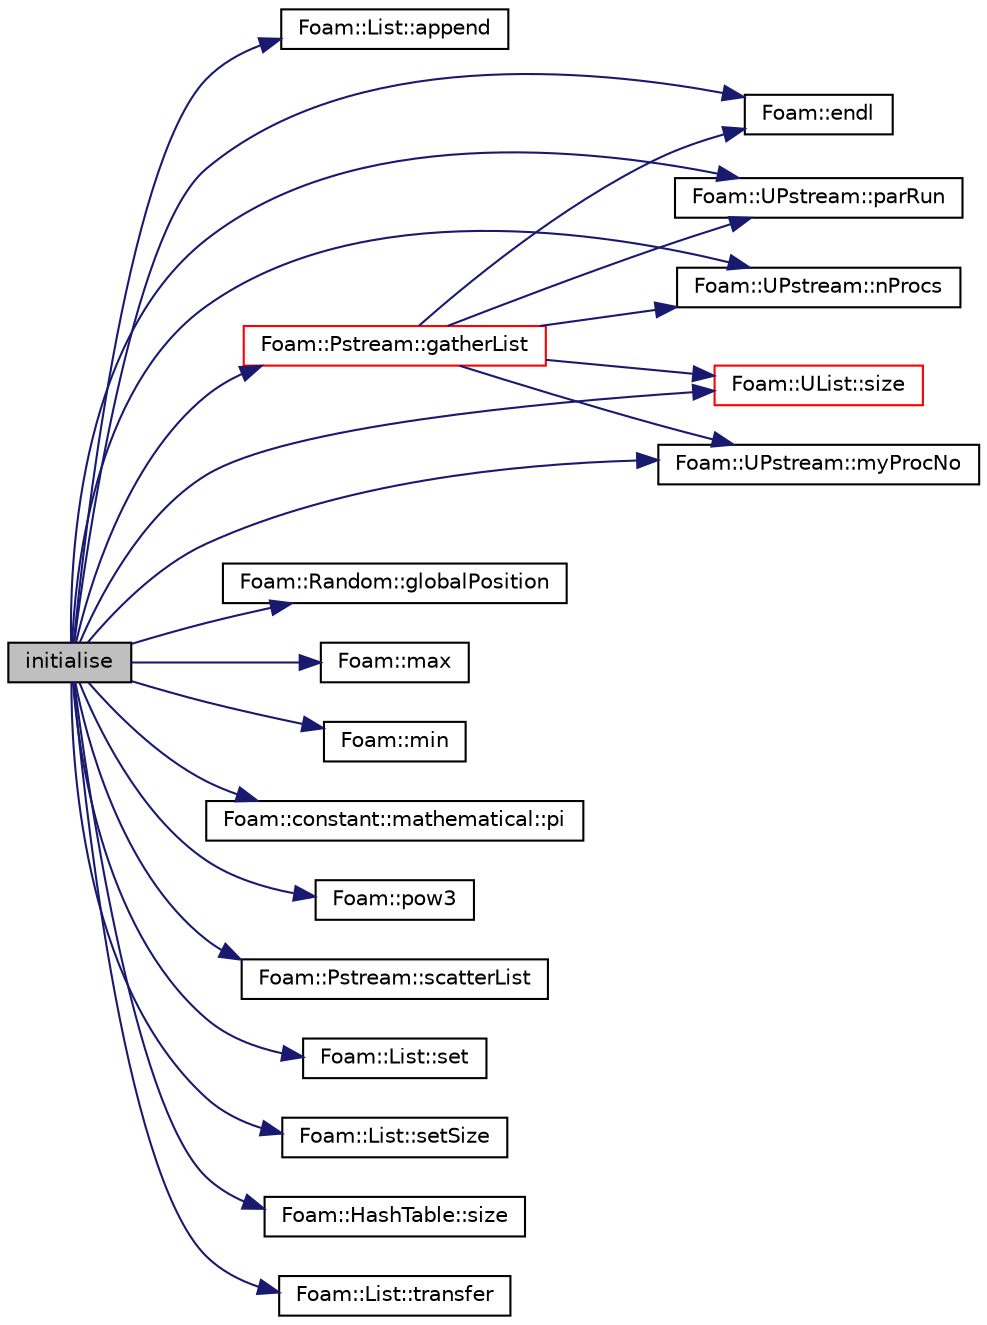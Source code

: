 digraph "initialise"
{
  bgcolor="transparent";
  edge [fontname="Helvetica",fontsize="10",labelfontname="Helvetica",labelfontsize="10"];
  node [fontname="Helvetica",fontsize="10",shape=record];
  rankdir="LR";
  Node1 [label="initialise",height=0.2,width=0.4,color="black", fillcolor="grey75", style="filled" fontcolor="black"];
  Node1 -> Node2 [color="midnightblue",fontsize="10",style="solid",fontname="Helvetica"];
  Node2 [label="Foam::List::append",height=0.2,width=0.4,color="black",URL="$classFoam_1_1List.html#a60154ba249e76de3c6733f629b579898",tooltip="Append an element at the end of the list. "];
  Node1 -> Node3 [color="midnightblue",fontsize="10",style="solid",fontname="Helvetica"];
  Node3 [label="Foam::endl",height=0.2,width=0.4,color="black",URL="$namespaceFoam.html#a2db8fe02a0d3909e9351bb4275b23ce4",tooltip="Add newline and flush stream. "];
  Node1 -> Node4 [color="midnightblue",fontsize="10",style="solid",fontname="Helvetica"];
  Node4 [label="Foam::Pstream::gatherList",height=0.2,width=0.4,color="red",URL="$classFoam_1_1Pstream.html#afbdf64fb42cd760690d51a9a321792d9",tooltip="Gather data but keep individual values separate. "];
  Node4 -> Node5 [color="midnightblue",fontsize="10",style="solid",fontname="Helvetica"];
  Node5 [label="Foam::UPstream::parRun",height=0.2,width=0.4,color="black",URL="$classFoam_1_1UPstream.html#adbb27f04b5705440fb8b09f278059011",tooltip="Is this a parallel run? "];
  Node4 -> Node6 [color="midnightblue",fontsize="10",style="solid",fontname="Helvetica"];
  Node6 [label="Foam::UPstream::nProcs",height=0.2,width=0.4,color="black",URL="$classFoam_1_1UPstream.html#aada0e04d8127eda8ee95be0772754a4f",tooltip="Number of processes in parallel run. "];
  Node4 -> Node7 [color="midnightblue",fontsize="10",style="solid",fontname="Helvetica"];
  Node7 [label="Foam::UList::size",height=0.2,width=0.4,color="red",URL="$classFoam_1_1UList.html#afee03bfededf699921815b2bf3c41e35",tooltip="Override size to be inconsistent with allocated storage. "];
  Node4 -> Node8 [color="midnightblue",fontsize="10",style="solid",fontname="Helvetica"];
  Node8 [label="Foam::UPstream::myProcNo",height=0.2,width=0.4,color="black",URL="$classFoam_1_1UPstream.html#afc74d89573de32a3032c916f8cdd1733",tooltip="Number of this process (starting from masterNo() = 0) "];
  Node4 -> Node3 [color="midnightblue",fontsize="10",style="solid",fontname="Helvetica"];
  Node1 -> Node9 [color="midnightblue",fontsize="10",style="solid",fontname="Helvetica"];
  Node9 [label="Foam::Random::globalPosition",height=0.2,width=0.4,color="black",URL="$classFoam_1_1Random.html#abd4fd894dadfb5c373ea1943724bf0cb",tooltip="Return a sample on the interval [start,end]. "];
  Node1 -> Node10 [color="midnightblue",fontsize="10",style="solid",fontname="Helvetica"];
  Node10 [label="Foam::max",height=0.2,width=0.4,color="black",URL="$namespaceFoam.html#a0e0c00c14acbabe88eec56a8b0fa2806",tooltip="Find the max value in labelHashSet, optionally limited by second argument. "];
  Node1 -> Node11 [color="midnightblue",fontsize="10",style="solid",fontname="Helvetica"];
  Node11 [label="Foam::min",height=0.2,width=0.4,color="black",URL="$namespaceFoam.html#a96b65441175bbfb9a869045dc05fb0b9",tooltip="Find the min value in labelHashSet, optionally limited by second argument. "];
  Node1 -> Node8 [color="midnightblue",fontsize="10",style="solid",fontname="Helvetica"];
  Node1 -> Node6 [color="midnightblue",fontsize="10",style="solid",fontname="Helvetica"];
  Node1 -> Node5 [color="midnightblue",fontsize="10",style="solid",fontname="Helvetica"];
  Node1 -> Node12 [color="midnightblue",fontsize="10",style="solid",fontname="Helvetica"];
  Node12 [label="Foam::constant::mathematical::pi",height=0.2,width=0.4,color="black",URL="$namespaceFoam_1_1constant_1_1mathematical.html#ab8005f9f2f9b1371555df4dd0ad907ba"];
  Node1 -> Node13 [color="midnightblue",fontsize="10",style="solid",fontname="Helvetica"];
  Node13 [label="Foam::pow3",height=0.2,width=0.4,color="black",URL="$namespaceFoam.html#a2e8f5d970ee4fb466536c3c46bae91fe"];
  Node1 -> Node14 [color="midnightblue",fontsize="10",style="solid",fontname="Helvetica"];
  Node14 [label="Foam::Pstream::scatterList",height=0.2,width=0.4,color="black",URL="$classFoam_1_1Pstream.html#a23c38ee54f04c9d53a327db9edbdb7f0",tooltip="Scatter data. Reverse of gatherList. "];
  Node1 -> Node15 [color="midnightblue",fontsize="10",style="solid",fontname="Helvetica"];
  Node15 [label="Foam::List::set",height=0.2,width=0.4,color="black",URL="$classFoam_1_1List.html#a9c583af46074f580ff692170d48899ac",tooltip="A bitSet::set() method for a list of bool. "];
  Node1 -> Node16 [color="midnightblue",fontsize="10",style="solid",fontname="Helvetica"];
  Node16 [label="Foam::List::setSize",height=0.2,width=0.4,color="black",URL="$classFoam_1_1List.html#a3eb74b6b9f8c1346a09c49e3eade797c",tooltip="Alias for resize(const label) "];
  Node1 -> Node7 [color="midnightblue",fontsize="10",style="solid",fontname="Helvetica"];
  Node1 -> Node17 [color="midnightblue",fontsize="10",style="solid",fontname="Helvetica"];
  Node17 [label="Foam::HashTable::size",height=0.2,width=0.4,color="black",URL="$classFoam_1_1HashTable.html#a95603446b248fe1ecf5dc59bcc2eaff0",tooltip="The number of elements in table. "];
  Node1 -> Node18 [color="midnightblue",fontsize="10",style="solid",fontname="Helvetica"];
  Node18 [label="Foam::List::transfer",height=0.2,width=0.4,color="black",URL="$classFoam_1_1List.html#a12194004a66b30e6dfd3d9faa83f6b5a",tooltip="Transfer the contents of the argument List into this list and annul the argument list. "];
}
